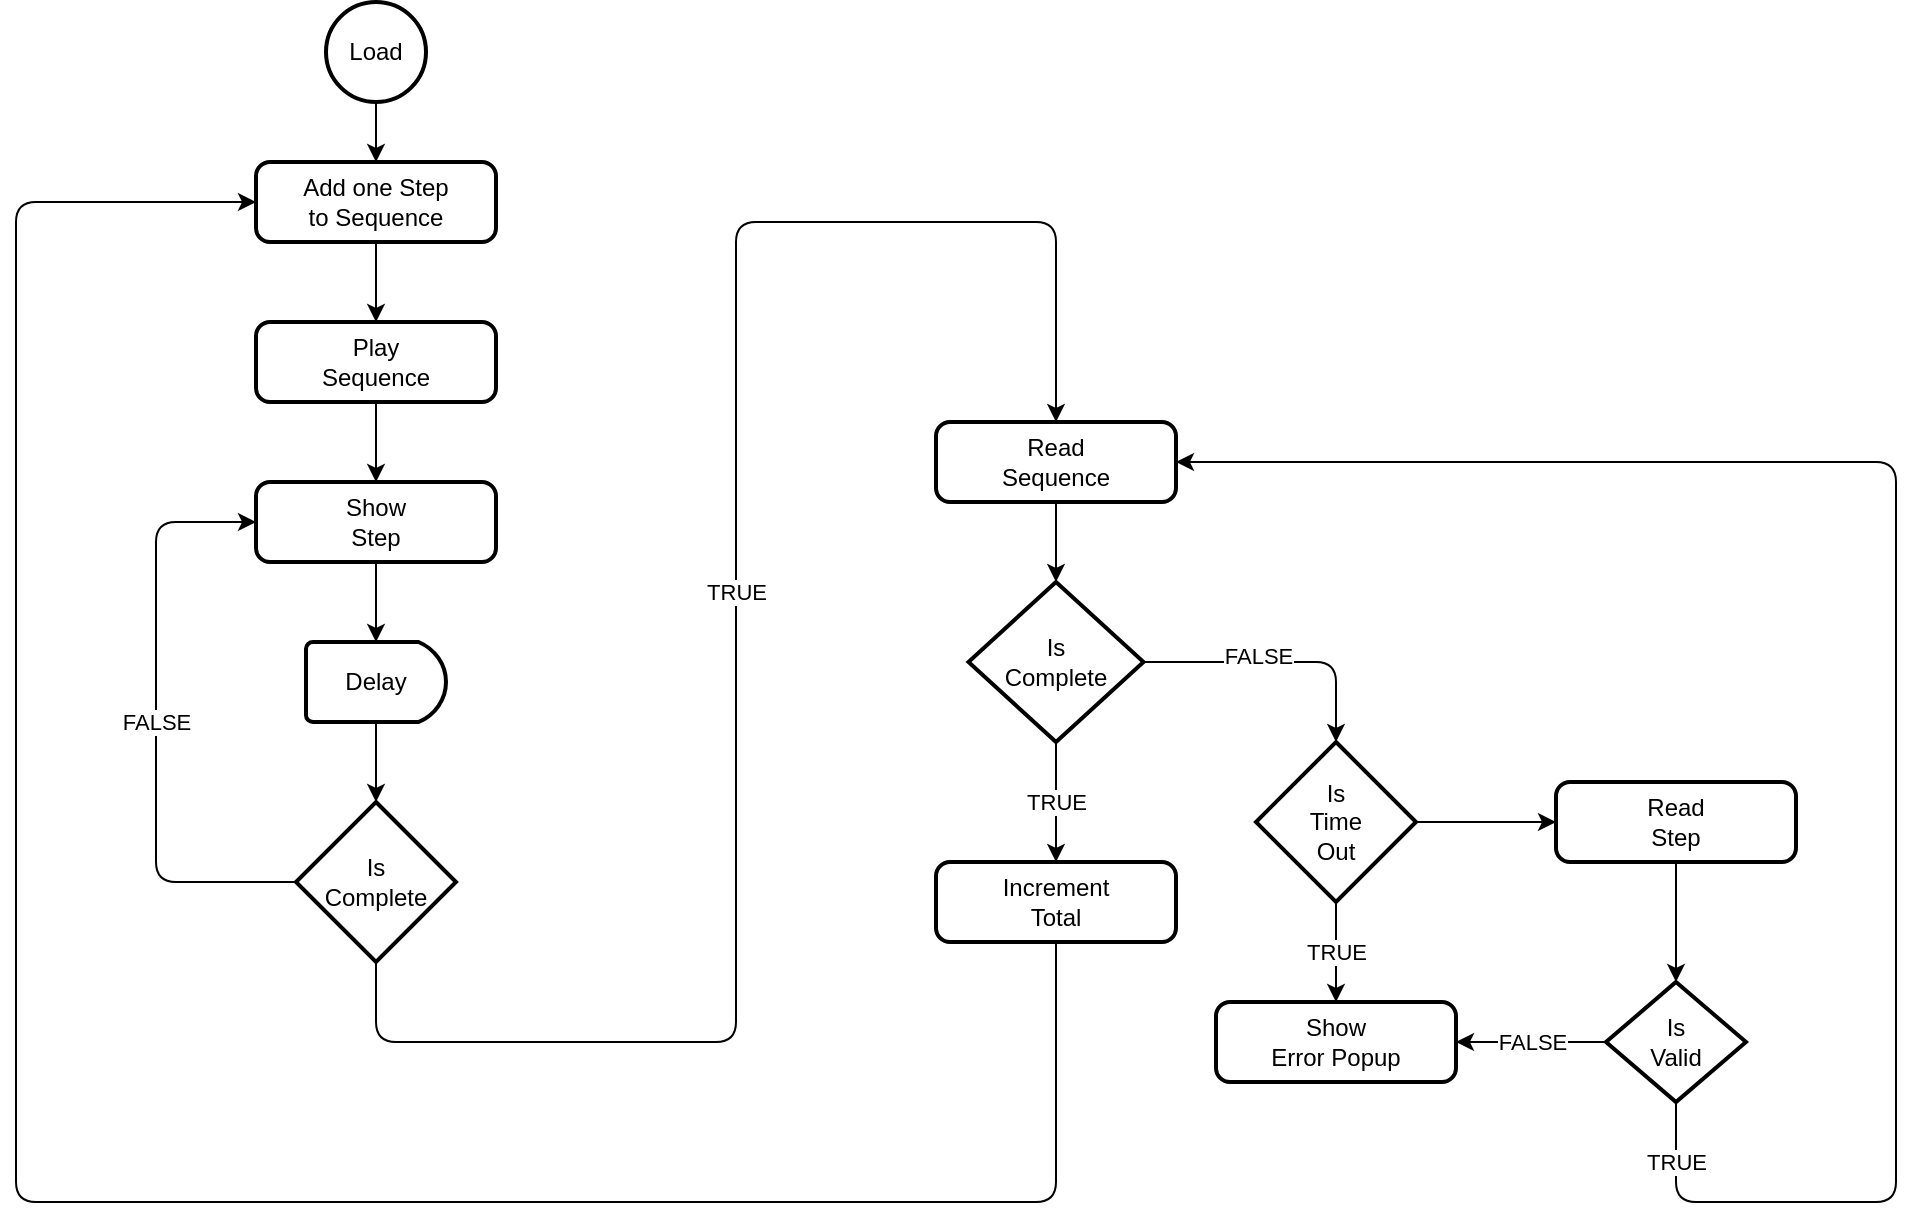 <mxfile version="18.0.6" type="device" pages="2"><diagram id="wyHAXAaWfrZZ-Pr_NE4c" name="Page-1"><mxGraphModel dx="857" dy="553" grid="1" gridSize="10" guides="1" tooltips="1" connect="1" arrows="1" fold="1" page="1" pageScale="1" pageWidth="1100" pageHeight="850" math="0" shadow="0"><root><mxCell id="0"/><mxCell id="1" parent="0"/><mxCell id="18" style="edgeStyle=none;html=1;exitX=0.5;exitY=1;exitDx=0;exitDy=0;exitPerimeter=0;entryX=0.5;entryY=0;entryDx=0;entryDy=0;" parent="1" source="3" target="15" edge="1"><mxGeometry relative="1" as="geometry"/></mxCell><mxCell id="3" value="Load" style="strokeWidth=2;html=1;shape=mxgraph.flowchart.start_2;whiteSpace=wrap;" parent="1" vertex="1"><mxGeometry x="235" y="90" width="50" height="50" as="geometry"/></mxCell><mxCell id="37" style="edgeStyle=none;html=1;exitX=0.5;exitY=1;exitDx=0;exitDy=0;entryX=0.5;entryY=0;entryDx=0;entryDy=0;" parent="1" source="6" target="35" edge="1"><mxGeometry relative="1" as="geometry"/></mxCell><mxCell id="6" value="Play&lt;br&gt;Sequence" style="rounded=1;whiteSpace=wrap;html=1;absoluteArcSize=1;arcSize=14;strokeWidth=2;" parent="1" vertex="1"><mxGeometry x="200" y="250" width="120" height="40" as="geometry"/></mxCell><mxCell id="26" style="edgeStyle=none;html=1;exitX=0.5;exitY=1;exitDx=0;exitDy=0;entryX=0.5;entryY=0;entryDx=0;entryDy=0;entryPerimeter=0;" parent="1" source="7" target="25" edge="1"><mxGeometry relative="1" as="geometry"/></mxCell><mxCell id="7" value="Read&lt;br&gt;Sequence" style="rounded=1;whiteSpace=wrap;html=1;absoluteArcSize=1;arcSize=14;strokeWidth=2;" parent="1" vertex="1"><mxGeometry x="540" y="300" width="120" height="40" as="geometry"/></mxCell><mxCell id="19" value="FALSE" style="edgeStyle=none;html=1;exitX=0;exitY=0.5;exitDx=0;exitDy=0;exitPerimeter=0;entryX=1;entryY=0.5;entryDx=0;entryDy=0;" parent="1" source="8" target="12" edge="1"><mxGeometry relative="1" as="geometry"/></mxCell><mxCell id="33" value="TRUE" style="edgeStyle=none;html=1;exitX=0.5;exitY=1;exitDx=0;exitDy=0;exitPerimeter=0;entryX=1;entryY=0.5;entryDx=0;entryDy=0;" parent="1" source="8" target="7" edge="1"><mxGeometry x="-0.933" relative="1" as="geometry"><Array as="points"><mxPoint x="910" y="690"/><mxPoint x="1020" y="690"/><mxPoint x="1020" y="320"/></Array><mxPoint as="offset"/></mxGeometry></mxCell><mxCell id="8" value="Is&lt;br&gt;Valid" style="strokeWidth=2;html=1;shape=mxgraph.flowchart.decision;whiteSpace=wrap;" parent="1" vertex="1"><mxGeometry x="875" y="580" width="70" height="60" as="geometry"/></mxCell><mxCell id="12" value="Show&lt;br&gt;Error Popup" style="rounded=1;whiteSpace=wrap;html=1;absoluteArcSize=1;arcSize=14;strokeWidth=2;" parent="1" vertex="1"><mxGeometry x="680" y="590" width="120" height="40" as="geometry"/></mxCell><mxCell id="16" style="edgeStyle=none;html=1;exitX=0.5;exitY=1;exitDx=0;exitDy=0;entryX=0.5;entryY=0;entryDx=0;entryDy=0;" parent="1" source="15" target="6" edge="1"><mxGeometry relative="1" as="geometry"/></mxCell><mxCell id="15" value="Add one Step&lt;br&gt;to Sequence" style="rounded=1;whiteSpace=wrap;html=1;absoluteArcSize=1;arcSize=14;strokeWidth=2;" parent="1" vertex="1"><mxGeometry x="200" y="170" width="120" height="40" as="geometry"/></mxCell><mxCell id="23" style="edgeStyle=none;html=1;exitX=1;exitY=0.5;exitDx=0;exitDy=0;exitPerimeter=0;entryX=0;entryY=0.5;entryDx=0;entryDy=0;" parent="1" source="20" target="21" edge="1"><mxGeometry relative="1" as="geometry"/></mxCell><mxCell id="34" value="TRUE" style="edgeStyle=none;html=1;exitX=0.5;exitY=1;exitDx=0;exitDy=0;exitPerimeter=0;entryX=0.5;entryY=0;entryDx=0;entryDy=0;" parent="1" source="20" target="12" edge="1"><mxGeometry relative="1" as="geometry"/></mxCell><mxCell id="20" value="Is&lt;br&gt;Time &lt;br&gt;Out" style="strokeWidth=2;html=1;shape=mxgraph.flowchart.decision;whiteSpace=wrap;" parent="1" vertex="1"><mxGeometry x="700" y="460" width="80" height="80" as="geometry"/></mxCell><mxCell id="32" style="edgeStyle=none;html=1;exitX=0.5;exitY=1;exitDx=0;exitDy=0;entryX=0.5;entryY=0;entryDx=0;entryDy=0;entryPerimeter=0;" parent="1" source="21" target="8" edge="1"><mxGeometry relative="1" as="geometry"/></mxCell><mxCell id="21" value="Read&lt;br&gt;Step" style="rounded=1;whiteSpace=wrap;html=1;absoluteArcSize=1;arcSize=14;strokeWidth=2;" parent="1" vertex="1"><mxGeometry x="850" y="480" width="120" height="40" as="geometry"/></mxCell><mxCell id="28" style="edgeStyle=none;html=1;exitX=1;exitY=0.5;exitDx=0;exitDy=0;exitPerimeter=0;entryX=0.5;entryY=0;entryDx=0;entryDy=0;entryPerimeter=0;" parent="1" source="25" target="20" edge="1"><mxGeometry relative="1" as="geometry"><Array as="points"><mxPoint x="740" y="420"/></Array></mxGeometry></mxCell><mxCell id="43" value="FALSE" style="edgeLabel;html=1;align=center;verticalAlign=middle;resizable=0;points=[];" parent="28" vertex="1" connectable="0"><mxGeometry x="-0.162" y="3" relative="1" as="geometry"><mxPoint as="offset"/></mxGeometry></mxCell><mxCell id="30" value="TRUE" style="edgeStyle=none;html=1;exitX=0.5;exitY=1;exitDx=0;exitDy=0;exitPerimeter=0;entryX=0.5;entryY=0;entryDx=0;entryDy=0;" parent="1" source="25" target="29" edge="1"><mxGeometry relative="1" as="geometry"/></mxCell><mxCell id="25" value="Is&lt;br&gt;Complete" style="strokeWidth=2;html=1;shape=mxgraph.flowchart.decision;whiteSpace=wrap;" parent="1" vertex="1"><mxGeometry x="556.25" y="380" width="87.5" height="80" as="geometry"/></mxCell><mxCell id="46" style="edgeStyle=none;html=1;exitX=0.5;exitY=1;exitDx=0;exitDy=0;entryX=0;entryY=0.5;entryDx=0;entryDy=0;" parent="1" source="29" target="15" edge="1"><mxGeometry relative="1" as="geometry"><mxPoint x="599.882" y="660" as="targetPoint"/><Array as="points"><mxPoint x="600" y="690"/><mxPoint x="80" y="690"/><mxPoint x="80" y="190"/></Array></mxGeometry></mxCell><mxCell id="29" value="Increment&lt;br&gt;Total" style="rounded=1;whiteSpace=wrap;html=1;absoluteArcSize=1;arcSize=14;strokeWidth=2;" parent="1" vertex="1"><mxGeometry x="540" y="520" width="120" height="40" as="geometry"/></mxCell><mxCell id="44" style="edgeStyle=none;html=1;exitX=0.5;exitY=1;exitDx=0;exitDy=0;entryX=0.5;entryY=0;entryDx=0;entryDy=0;entryPerimeter=0;" parent="1" source="35" target="36" edge="1"><mxGeometry relative="1" as="geometry"/></mxCell><mxCell id="35" value="Show&lt;br&gt;Step" style="rounded=1;whiteSpace=wrap;html=1;absoluteArcSize=1;arcSize=14;strokeWidth=2;" parent="1" vertex="1"><mxGeometry x="200" y="330" width="120" height="40" as="geometry"/></mxCell><mxCell id="45" style="edgeStyle=none;html=1;exitX=0.5;exitY=1;exitDx=0;exitDy=0;exitPerimeter=0;entryX=0.5;entryY=0;entryDx=0;entryDy=0;entryPerimeter=0;" parent="1" source="36" target="39" edge="1"><mxGeometry relative="1" as="geometry"/></mxCell><mxCell id="36" value="Delay" style="strokeWidth=2;html=1;shape=mxgraph.flowchart.delay;whiteSpace=wrap;" parent="1" vertex="1"><mxGeometry x="225" y="410" width="70" height="40" as="geometry"/></mxCell><mxCell id="41" value="FALSE" style="edgeStyle=none;html=1;exitX=0;exitY=0.5;exitDx=0;exitDy=0;exitPerimeter=0;entryX=0;entryY=0.5;entryDx=0;entryDy=0;" parent="1" source="39" target="35" edge="1"><mxGeometry relative="1" as="geometry"><Array as="points"><mxPoint x="150" y="530"/><mxPoint x="150" y="350"/></Array></mxGeometry></mxCell><mxCell id="42" value="TRUE" style="edgeStyle=none;html=1;exitX=0.5;exitY=1;exitDx=0;exitDy=0;exitPerimeter=0;entryX=0.5;entryY=0;entryDx=0;entryDy=0;" parent="1" source="39" target="7" edge="1"><mxGeometry relative="1" as="geometry"><Array as="points"><mxPoint x="260" y="610"/><mxPoint x="440" y="610"/><mxPoint x="440" y="200"/><mxPoint x="600" y="200"/></Array></mxGeometry></mxCell><mxCell id="39" value="Is&lt;br&gt;Complete" style="strokeWidth=2;html=1;shape=mxgraph.flowchart.decision;whiteSpace=wrap;" parent="1" vertex="1"><mxGeometry x="220" y="490" width="80" height="80" as="geometry"/></mxCell></root></mxGraphModel></diagram><diagram id="_eMg7aBpLAjXW1Eapig_" name="stepTransitionDiagram"><mxGraphModel dx="816" dy="527" grid="1" gridSize="10" guides="1" tooltips="1" connect="1" arrows="1" fold="1" page="1" pageScale="1" pageWidth="850" pageHeight="1100" math="0" shadow="0"><root><mxCell id="0"/><mxCell id="1" parent="0"/><mxCell id="BW60o5kkr5kk4ndrfD7d-7" value="" style="edgeStyle=orthogonalEdgeStyle;rounded=0;orthogonalLoop=1;jettySize=auto;html=1;" edge="1" parent="1" source="BW60o5kkr5kk4ndrfD7d-1" target="BW60o5kkr5kk4ndrfD7d-6"><mxGeometry relative="1" as="geometry"/></mxCell><mxCell id="BW60o5kkr5kk4ndrfD7d-1" value="CHOOSEN" style="rounded=1;whiteSpace=wrap;html=1;fillColor=#ffe6cc;strokeColor=#d79b00;" vertex="1" parent="1"><mxGeometry x="380" y="130" width="70" height="40" as="geometry"/></mxCell><mxCell id="po2uN65SWRiPYW3FvSb2-3" style="edgeStyle=none;rounded=0;orthogonalLoop=1;jettySize=auto;html=1;" edge="1" parent="1" source="BW60o5kkr5kk4ndrfD7d-2" target="po2uN65SWRiPYW3FvSb2-2"><mxGeometry relative="1" as="geometry"/></mxCell><mxCell id="BW60o5kkr5kk4ndrfD7d-2" value="" style="ellipse;whiteSpace=wrap;html=1;aspect=fixed;" vertex="1" parent="1"><mxGeometry x="140" y="35" width="50" height="50" as="geometry"/></mxCell><mxCell id="BW60o5kkr5kk4ndrfD7d-12" value="" style="edgeStyle=orthogonalEdgeStyle;rounded=0;orthogonalLoop=1;jettySize=auto;html=1;" edge="1" parent="1" source="BW60o5kkr5kk4ndrfD7d-6" target="BW60o5kkr5kk4ndrfD7d-11"><mxGeometry relative="1" as="geometry"/></mxCell><mxCell id="BW60o5kkr5kk4ndrfD7d-6" value="WAITING" style="rounded=1;whiteSpace=wrap;html=1;" vertex="1" parent="1"><mxGeometry x="380" y="250" width="70" height="40" as="geometry"/></mxCell><mxCell id="BW60o5kkr5kk4ndrfD7d-8" value="After showing the sequence" style="text;html=1;strokeColor=none;fillColor=none;align=center;verticalAlign=middle;whiteSpace=wrap;rounded=0;" vertex="1" parent="1"><mxGeometry x="420" y="190" width="100" height="40" as="geometry"/></mxCell><mxCell id="po2uN65SWRiPYW3FvSb2-6" value="" style="edgeStyle=none;rounded=0;orthogonalLoop=1;jettySize=auto;html=1;" edge="1" parent="1" source="BW60o5kkr5kk4ndrfD7d-9" target="po2uN65SWRiPYW3FvSb2-5"><mxGeometry relative="1" as="geometry"/></mxCell><mxCell id="BW60o5kkr5kk4ndrfD7d-9" value="COMPLETED" style="rounded=1;whiteSpace=wrap;html=1;fillColor=#dae8fc;strokeColor=#6c8ebf;" vertex="1" parent="1"><mxGeometry x="375" y="480" width="80" height="40" as="geometry"/></mxCell><mxCell id="BW60o5kkr5kk4ndrfD7d-13" value="" style="edgeStyle=orthogonalEdgeStyle;rounded=0;orthogonalLoop=1;jettySize=auto;html=1;" edge="1" parent="1" source="BW60o5kkr5kk4ndrfD7d-11" target="BW60o5kkr5kk4ndrfD7d-9"><mxGeometry relative="1" as="geometry"/></mxCell><mxCell id="BW60o5kkr5kk4ndrfD7d-15" style="edgeStyle=none;rounded=0;orthogonalLoop=1;jettySize=auto;html=1;entryX=1;entryY=0.75;entryDx=0;entryDy=0;" edge="1" parent="1" source="BW60o5kkr5kk4ndrfD7d-11" target="BW60o5kkr5kk4ndrfD7d-6"><mxGeometry relative="1" as="geometry"><mxPoint x="570" y="260" as="targetPoint"/><Array as="points"><mxPoint x="510" y="390"/><mxPoint x="510" y="280"/></Array></mxGeometry></mxCell><mxCell id="BW60o5kkr5kk4ndrfD7d-11" value="Good selection" style="rhombus;whiteSpace=wrap;html=1;rounded=1;" vertex="1" parent="1"><mxGeometry x="375" y="350" width="80" height="80" as="geometry"/></mxCell><mxCell id="po2uN65SWRiPYW3FvSb2-4" style="edgeStyle=none;rounded=0;orthogonalLoop=1;jettySize=auto;html=1;" edge="1" parent="1" source="po2uN65SWRiPYW3FvSb2-2" target="BW60o5kkr5kk4ndrfD7d-1"><mxGeometry relative="1" as="geometry"/></mxCell><mxCell id="po2uN65SWRiPYW3FvSb2-2" value="NOT-CHOOSEN" style="rounded=1;whiteSpace=wrap;html=1;" vertex="1" parent="1"><mxGeometry x="380" y="40" width="70" height="40" as="geometry"/></mxCell><mxCell id="po2uN65SWRiPYW3FvSb2-7" style="edgeStyle=none;rounded=0;orthogonalLoop=1;jettySize=auto;html=1;" edge="1" parent="1" source="po2uN65SWRiPYW3FvSb2-5"><mxGeometry relative="1" as="geometry"><mxPoint x="380" y="80" as="targetPoint"/><Array as="points"><mxPoint x="255" y="80"/></Array></mxGeometry></mxCell><mxCell id="po2uN65SWRiPYW3FvSb2-5" value="Next Round" style="rhombus;whiteSpace=wrap;html=1;rounded=1;" vertex="1" parent="1"><mxGeometry x="215" y="460" width="80" height="80" as="geometry"/></mxCell></root></mxGraphModel></diagram></mxfile>